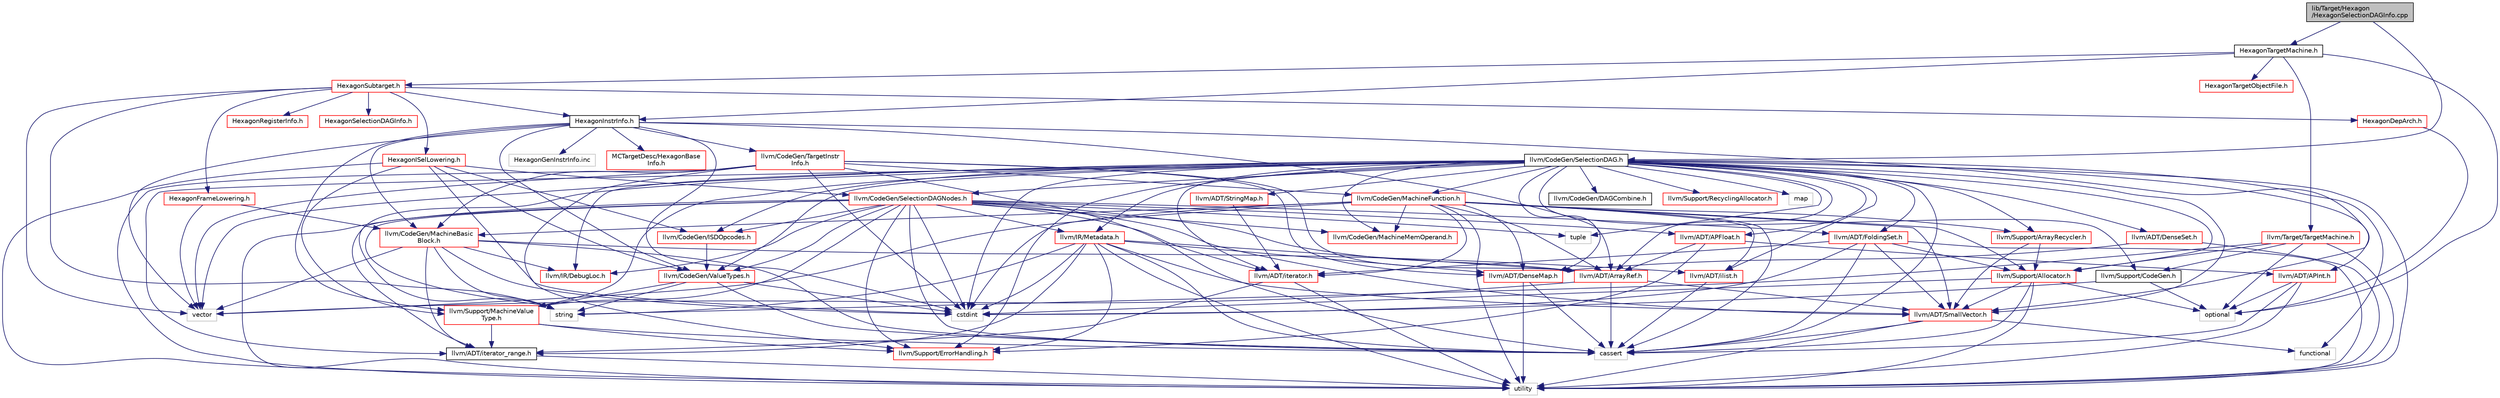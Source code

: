 digraph "lib/Target/Hexagon/HexagonSelectionDAGInfo.cpp"
{
 // LATEX_PDF_SIZE
  bgcolor="transparent";
  edge [fontname="Helvetica",fontsize="10",labelfontname="Helvetica",labelfontsize="10"];
  node [fontname="Helvetica",fontsize="10",shape=record];
  Node1 [label="lib/Target/Hexagon\l/HexagonSelectionDAGInfo.cpp",height=0.2,width=0.4,color="black", fillcolor="grey75", style="filled", fontcolor="black",tooltip=" "];
  Node1 -> Node2 [color="midnightblue",fontsize="10",style="solid",fontname="Helvetica"];
  Node2 [label="HexagonTargetMachine.h",height=0.2,width=0.4,color="black",URL="$HexagonTargetMachine_8h.html",tooltip=" "];
  Node2 -> Node3 [color="midnightblue",fontsize="10",style="solid",fontname="Helvetica"];
  Node3 [label="HexagonInstrInfo.h",height=0.2,width=0.4,color="black",URL="$HexagonInstrInfo_8h.html",tooltip=" "];
  Node3 -> Node4 [color="midnightblue",fontsize="10",style="solid",fontname="Helvetica"];
  Node4 [label="MCTargetDesc/HexagonBase\lInfo.h",height=0.2,width=0.4,color="red",URL="$HexagonBaseInfo_8h.html",tooltip=" "];
  Node3 -> Node47 [color="midnightblue",fontsize="10",style="solid",fontname="Helvetica"];
  Node47 [label="llvm/ADT/ArrayRef.h",height=0.2,width=0.4,color="red",URL="$ArrayRef_8h.html",tooltip=" "];
  Node47 -> Node53 [color="midnightblue",fontsize="10",style="solid",fontname="Helvetica"];
  Node53 [label="llvm/ADT/SmallVector.h",height=0.2,width=0.4,color="red",URL="$SmallVector_8h.html",tooltip=" "];
  Node53 -> Node10 [color="midnightblue",fontsize="10",style="solid",fontname="Helvetica"];
  Node10 [label="cassert",height=0.2,width=0.4,color="grey75",tooltip=" "];
  Node53 -> Node54 [color="midnightblue",fontsize="10",style="solid",fontname="Helvetica"];
  Node54 [label="functional",height=0.2,width=0.4,color="grey75",tooltip=" "];
  Node53 -> Node15 [color="midnightblue",fontsize="10",style="solid",fontname="Helvetica"];
  Node15 [label="utility",height=0.2,width=0.4,color="grey75",tooltip=" "];
  Node47 -> Node10 [color="midnightblue",fontsize="10",style="solid",fontname="Helvetica"];
  Node47 -> Node61 [color="midnightblue",fontsize="10",style="solid",fontname="Helvetica"];
  Node61 [label="vector",height=0.2,width=0.4,color="grey75",tooltip=" "];
  Node3 -> Node53 [color="midnightblue",fontsize="10",style="solid",fontname="Helvetica"];
  Node3 -> Node84 [color="midnightblue",fontsize="10",style="solid",fontname="Helvetica"];
  Node84 [label="llvm/CodeGen/MachineBasic\lBlock.h",height=0.2,width=0.4,color="red",URL="$MachineBasicBlock_8h.html",tooltip=" "];
  Node84 -> Node88 [color="midnightblue",fontsize="10",style="solid",fontname="Helvetica"];
  Node88 [label="llvm/ADT/ilist.h",height=0.2,width=0.4,color="red",URL="$ilist_8h.html",tooltip=" "];
  Node88 -> Node10 [color="midnightblue",fontsize="10",style="solid",fontname="Helvetica"];
  Node84 -> Node44 [color="midnightblue",fontsize="10",style="solid",fontname="Helvetica"];
  Node44 [label="llvm/ADT/iterator_range.h",height=0.2,width=0.4,color="black",URL="$iterator__range_8h.html",tooltip=" "];
  Node44 -> Node15 [color="midnightblue",fontsize="10",style="solid",fontname="Helvetica"];
  Node84 -> Node141 [color="midnightblue",fontsize="10",style="solid",fontname="Helvetica"];
  Node141 [label="llvm/IR/DebugLoc.h",height=0.2,width=0.4,color="red",URL="$DebugLoc_8h.html",tooltip=" "];
  Node84 -> Node10 [color="midnightblue",fontsize="10",style="solid",fontname="Helvetica"];
  Node84 -> Node12 [color="midnightblue",fontsize="10",style="solid",fontname="Helvetica"];
  Node12 [label="cstdint",height=0.2,width=0.4,color="grey75",tooltip=" "];
  Node84 -> Node52 [color="midnightblue",fontsize="10",style="solid",fontname="Helvetica"];
  Node52 [label="string",height=0.2,width=0.4,color="grey75",tooltip=" "];
  Node84 -> Node61 [color="midnightblue",fontsize="10",style="solid",fontname="Helvetica"];
  Node3 -> Node156 [color="midnightblue",fontsize="10",style="solid",fontname="Helvetica"];
  Node156 [label="llvm/CodeGen/TargetInstr\lInfo.h",height=0.2,width=0.4,color="red",URL="$TargetInstrInfo_8h.html",tooltip=" "];
  Node156 -> Node47 [color="midnightblue",fontsize="10",style="solid",fontname="Helvetica"];
  Node156 -> Node8 [color="midnightblue",fontsize="10",style="solid",fontname="Helvetica"];
  Node8 [label="llvm/ADT/DenseMap.h",height=0.2,width=0.4,color="red",URL="$DenseMap_8h.html",tooltip=" "];
  Node8 -> Node10 [color="midnightblue",fontsize="10",style="solid",fontname="Helvetica"];
  Node8 -> Node15 [color="midnightblue",fontsize="10",style="solid",fontname="Helvetica"];
  Node156 -> Node84 [color="midnightblue",fontsize="10",style="solid",fontname="Helvetica"];
  Node156 -> Node159 [color="midnightblue",fontsize="10",style="solid",fontname="Helvetica"];
  Node159 [label="llvm/CodeGen/MachineFunction.h",height=0.2,width=0.4,color="red",URL="$MachineFunction_8h.html",tooltip=" "];
  Node159 -> Node47 [color="midnightblue",fontsize="10",style="solid",fontname="Helvetica"];
  Node159 -> Node8 [color="midnightblue",fontsize="10",style="solid",fontname="Helvetica"];
  Node159 -> Node53 [color="midnightblue",fontsize="10",style="solid",fontname="Helvetica"];
  Node159 -> Node88 [color="midnightblue",fontsize="10",style="solid",fontname="Helvetica"];
  Node159 -> Node43 [color="midnightblue",fontsize="10",style="solid",fontname="Helvetica"];
  Node43 [label="llvm/ADT/iterator.h",height=0.2,width=0.4,color="red",URL="$iterator_8h.html",tooltip=" "];
  Node43 -> Node44 [color="midnightblue",fontsize="10",style="solid",fontname="Helvetica"];
  Node43 -> Node15 [color="midnightblue",fontsize="10",style="solid",fontname="Helvetica"];
  Node159 -> Node84 [color="midnightblue",fontsize="10",style="solid",fontname="Helvetica"];
  Node159 -> Node100 [color="midnightblue",fontsize="10",style="solid",fontname="Helvetica"];
  Node100 [label="llvm/CodeGen/MachineMemOperand.h",height=0.2,width=0.4,color="red",URL="$MachineMemOperand_8h.html",tooltip=" "];
  Node159 -> Node79 [color="midnightblue",fontsize="10",style="solid",fontname="Helvetica"];
  Node79 [label="llvm/Support/Allocator.h",height=0.2,width=0.4,color="red",URL="$Allocator_8h.html",tooltip=" "];
  Node79 -> Node53 [color="midnightblue",fontsize="10",style="solid",fontname="Helvetica"];
  Node79 -> Node10 [color="midnightblue",fontsize="10",style="solid",fontname="Helvetica"];
  Node79 -> Node12 [color="midnightblue",fontsize="10",style="solid",fontname="Helvetica"];
  Node79 -> Node51 [color="midnightblue",fontsize="10",style="solid",fontname="Helvetica"];
  Node51 [label="optional",height=0.2,width=0.4,color="grey75",tooltip=" "];
  Node79 -> Node15 [color="midnightblue",fontsize="10",style="solid",fontname="Helvetica"];
  Node159 -> Node151 [color="midnightblue",fontsize="10",style="solid",fontname="Helvetica"];
  Node151 [label="llvm/Support/ArrayRecycler.h",height=0.2,width=0.4,color="red",URL="$ArrayRecycler_8h.html",tooltip=" "];
  Node151 -> Node53 [color="midnightblue",fontsize="10",style="solid",fontname="Helvetica"];
  Node151 -> Node79 [color="midnightblue",fontsize="10",style="solid",fontname="Helvetica"];
  Node159 -> Node10 [color="midnightblue",fontsize="10",style="solid",fontname="Helvetica"];
  Node159 -> Node12 [color="midnightblue",fontsize="10",style="solid",fontname="Helvetica"];
  Node159 -> Node15 [color="midnightblue",fontsize="10",style="solid",fontname="Helvetica"];
  Node159 -> Node61 [color="midnightblue",fontsize="10",style="solid",fontname="Helvetica"];
  Node156 -> Node29 [color="midnightblue",fontsize="10",style="solid",fontname="Helvetica"];
  Node29 [label="llvm/Support/ErrorHandling.h",height=0.2,width=0.4,color="red",URL="$Support_2ErrorHandling_8h.html",tooltip=" "];
  Node156 -> Node10 [color="midnightblue",fontsize="10",style="solid",fontname="Helvetica"];
  Node156 -> Node12 [color="midnightblue",fontsize="10",style="solid",fontname="Helvetica"];
  Node156 -> Node15 [color="midnightblue",fontsize="10",style="solid",fontname="Helvetica"];
  Node156 -> Node61 [color="midnightblue",fontsize="10",style="solid",fontname="Helvetica"];
  Node3 -> Node230 [color="midnightblue",fontsize="10",style="solid",fontname="Helvetica"];
  Node230 [label="llvm/CodeGen/ValueTypes.h",height=0.2,width=0.4,color="red",URL="$ValueTypes_8h.html",tooltip=" "];
  Node230 -> Node133 [color="midnightblue",fontsize="10",style="solid",fontname="Helvetica"];
  Node133 [label="llvm/Support/MachineValue\lType.h",height=0.2,width=0.4,color="red",URL="$MachineValueType_8h.html",tooltip=" "];
  Node133 -> Node44 [color="midnightblue",fontsize="10",style="solid",fontname="Helvetica"];
  Node133 -> Node29 [color="midnightblue",fontsize="10",style="solid",fontname="Helvetica"];
  Node133 -> Node10 [color="midnightblue",fontsize="10",style="solid",fontname="Helvetica"];
  Node230 -> Node10 [color="midnightblue",fontsize="10",style="solid",fontname="Helvetica"];
  Node230 -> Node12 [color="midnightblue",fontsize="10",style="solid",fontname="Helvetica"];
  Node230 -> Node52 [color="midnightblue",fontsize="10",style="solid",fontname="Helvetica"];
  Node3 -> Node133 [color="midnightblue",fontsize="10",style="solid",fontname="Helvetica"];
  Node3 -> Node12 [color="midnightblue",fontsize="10",style="solid",fontname="Helvetica"];
  Node3 -> Node61 [color="midnightblue",fontsize="10",style="solid",fontname="Helvetica"];
  Node3 -> Node82 [color="midnightblue",fontsize="10",style="solid",fontname="Helvetica"];
  Node82 [label="HexagonGenInstrInfo.inc",height=0.2,width=0.4,color="grey75",tooltip=" "];
  Node2 -> Node231 [color="midnightblue",fontsize="10",style="solid",fontname="Helvetica"];
  Node231 [label="HexagonSubtarget.h",height=0.2,width=0.4,color="red",URL="$HexagonSubtarget_8h.html",tooltip=" "];
  Node231 -> Node232 [color="midnightblue",fontsize="10",style="solid",fontname="Helvetica"];
  Node232 [label="HexagonDepArch.h",height=0.2,width=0.4,color="red",URL="$HexagonDepArch_8h.html",tooltip=" "];
  Node232 -> Node51 [color="midnightblue",fontsize="10",style="solid",fontname="Helvetica"];
  Node231 -> Node233 [color="midnightblue",fontsize="10",style="solid",fontname="Helvetica"];
  Node233 [label="HexagonFrameLowering.h",height=0.2,width=0.4,color="red",URL="$HexagonFrameLowering_8h.html",tooltip=" "];
  Node233 -> Node84 [color="midnightblue",fontsize="10",style="solid",fontname="Helvetica"];
  Node233 -> Node61 [color="midnightblue",fontsize="10",style="solid",fontname="Helvetica"];
  Node231 -> Node238 [color="midnightblue",fontsize="10",style="solid",fontname="Helvetica"];
  Node238 [label="HexagonISelLowering.h",height=0.2,width=0.4,color="red",URL="$HexagonISelLowering_8h.html",tooltip=" "];
  Node238 -> Node239 [color="midnightblue",fontsize="10",style="solid",fontname="Helvetica"];
  Node239 [label="llvm/CodeGen/ISDOpcodes.h",height=0.2,width=0.4,color="red",URL="$ISDOpcodes_8h.html",tooltip=" "];
  Node239 -> Node230 [color="midnightblue",fontsize="10",style="solid",fontname="Helvetica"];
  Node238 -> Node241 [color="midnightblue",fontsize="10",style="solid",fontname="Helvetica"];
  Node241 [label="llvm/CodeGen/SelectionDAGNodes.h",height=0.2,width=0.4,color="red",URL="$SelectionDAGNodes_8h.html",tooltip=" "];
  Node241 -> Node171 [color="midnightblue",fontsize="10",style="solid",fontname="Helvetica"];
  Node171 [label="llvm/ADT/APFloat.h",height=0.2,width=0.4,color="red",URL="$APFloat_8h.html",tooltip=" "];
  Node171 -> Node172 [color="midnightblue",fontsize="10",style="solid",fontname="Helvetica"];
  Node172 [label="llvm/ADT/APInt.h",height=0.2,width=0.4,color="red",URL="$APInt_8h.html",tooltip=" "];
  Node172 -> Node10 [color="midnightblue",fontsize="10",style="solid",fontname="Helvetica"];
  Node172 -> Node51 [color="midnightblue",fontsize="10",style="solid",fontname="Helvetica"];
  Node172 -> Node15 [color="midnightblue",fontsize="10",style="solid",fontname="Helvetica"];
  Node171 -> Node47 [color="midnightblue",fontsize="10",style="solid",fontname="Helvetica"];
  Node171 -> Node29 [color="midnightblue",fontsize="10",style="solid",fontname="Helvetica"];
  Node241 -> Node47 [color="midnightblue",fontsize="10",style="solid",fontname="Helvetica"];
  Node241 -> Node242 [color="midnightblue",fontsize="10",style="solid",fontname="Helvetica"];
  Node242 [label="llvm/ADT/FoldingSet.h",height=0.2,width=0.4,color="red",URL="$FoldingSet_8h.html",tooltip=" "];
  Node242 -> Node53 [color="midnightblue",fontsize="10",style="solid",fontname="Helvetica"];
  Node242 -> Node43 [color="midnightblue",fontsize="10",style="solid",fontname="Helvetica"];
  Node242 -> Node79 [color="midnightblue",fontsize="10",style="solid",fontname="Helvetica"];
  Node242 -> Node10 [color="midnightblue",fontsize="10",style="solid",fontname="Helvetica"];
  Node242 -> Node12 [color="midnightblue",fontsize="10",style="solid",fontname="Helvetica"];
  Node242 -> Node15 [color="midnightblue",fontsize="10",style="solid",fontname="Helvetica"];
  Node241 -> Node53 [color="midnightblue",fontsize="10",style="solid",fontname="Helvetica"];
  Node241 -> Node43 [color="midnightblue",fontsize="10",style="solid",fontname="Helvetica"];
  Node241 -> Node44 [color="midnightblue",fontsize="10",style="solid",fontname="Helvetica"];
  Node241 -> Node239 [color="midnightblue",fontsize="10",style="solid",fontname="Helvetica"];
  Node241 -> Node100 [color="midnightblue",fontsize="10",style="solid",fontname="Helvetica"];
  Node241 -> Node230 [color="midnightblue",fontsize="10",style="solid",fontname="Helvetica"];
  Node241 -> Node141 [color="midnightblue",fontsize="10",style="solid",fontname="Helvetica"];
  Node241 -> Node107 [color="midnightblue",fontsize="10",style="solid",fontname="Helvetica"];
  Node107 [label="llvm/IR/Metadata.h",height=0.2,width=0.4,color="red",URL="$Metadata_8h.html",tooltip=" "];
  Node107 -> Node47 [color="midnightblue",fontsize="10",style="solid",fontname="Helvetica"];
  Node107 -> Node8 [color="midnightblue",fontsize="10",style="solid",fontname="Helvetica"];
  Node107 -> Node53 [color="midnightblue",fontsize="10",style="solid",fontname="Helvetica"];
  Node107 -> Node44 [color="midnightblue",fontsize="10",style="solid",fontname="Helvetica"];
  Node107 -> Node29 [color="midnightblue",fontsize="10",style="solid",fontname="Helvetica"];
  Node107 -> Node10 [color="midnightblue",fontsize="10",style="solid",fontname="Helvetica"];
  Node107 -> Node12 [color="midnightblue",fontsize="10",style="solid",fontname="Helvetica"];
  Node107 -> Node52 [color="midnightblue",fontsize="10",style="solid",fontname="Helvetica"];
  Node107 -> Node15 [color="midnightblue",fontsize="10",style="solid",fontname="Helvetica"];
  Node241 -> Node29 [color="midnightblue",fontsize="10",style="solid",fontname="Helvetica"];
  Node241 -> Node133 [color="midnightblue",fontsize="10",style="solid",fontname="Helvetica"];
  Node241 -> Node10 [color="midnightblue",fontsize="10",style="solid",fontname="Helvetica"];
  Node241 -> Node12 [color="midnightblue",fontsize="10",style="solid",fontname="Helvetica"];
  Node241 -> Node52 [color="midnightblue",fontsize="10",style="solid",fontname="Helvetica"];
  Node241 -> Node13 [color="midnightblue",fontsize="10",style="solid",fontname="Helvetica"];
  Node13 [label="tuple",height=0.2,width=0.4,color="grey75",tooltip=" "];
  Node241 -> Node15 [color="midnightblue",fontsize="10",style="solid",fontname="Helvetica"];
  Node238 -> Node230 [color="midnightblue",fontsize="10",style="solid",fontname="Helvetica"];
  Node238 -> Node133 [color="midnightblue",fontsize="10",style="solid",fontname="Helvetica"];
  Node238 -> Node12 [color="midnightblue",fontsize="10",style="solid",fontname="Helvetica"];
  Node238 -> Node15 [color="midnightblue",fontsize="10",style="solid",fontname="Helvetica"];
  Node231 -> Node3 [color="midnightblue",fontsize="10",style="solid",fontname="Helvetica"];
  Node231 -> Node278 [color="midnightblue",fontsize="10",style="solid",fontname="Helvetica"];
  Node278 [label="HexagonRegisterInfo.h",height=0.2,width=0.4,color="red",URL="$HexagonRegisterInfo_8h.html",tooltip=" "];
  Node231 -> Node279 [color="midnightblue",fontsize="10",style="solid",fontname="Helvetica"];
  Node279 [label="HexagonSelectionDAGInfo.h",height=0.2,width=0.4,color="red",URL="$HexagonSelectionDAGInfo_8h.html",tooltip=" "];
  Node231 -> Node52 [color="midnightblue",fontsize="10",style="solid",fontname="Helvetica"];
  Node231 -> Node61 [color="midnightblue",fontsize="10",style="solid",fontname="Helvetica"];
  Node2 -> Node282 [color="midnightblue",fontsize="10",style="solid",fontname="Helvetica"];
  Node282 [label="HexagonTargetObjectFile.h",height=0.2,width=0.4,color="red",URL="$HexagonTargetObjectFile_8h.html",tooltip=" "];
  Node2 -> Node293 [color="midnightblue",fontsize="10",style="solid",fontname="Helvetica"];
  Node293 [label="llvm/Target/TargetMachine.h",height=0.2,width=0.4,color="red",URL="$Target_2TargetMachine_8h.html",tooltip=" "];
  Node293 -> Node79 [color="midnightblue",fontsize="10",style="solid",fontname="Helvetica"];
  Node293 -> Node178 [color="midnightblue",fontsize="10",style="solid",fontname="Helvetica"];
  Node178 [label="llvm/Support/CodeGen.h",height=0.2,width=0.4,color="black",URL="$CodeGen_8h.html",tooltip=" "];
  Node178 -> Node12 [color="midnightblue",fontsize="10",style="solid",fontname="Helvetica"];
  Node178 -> Node51 [color="midnightblue",fontsize="10",style="solid",fontname="Helvetica"];
  Node293 -> Node51 [color="midnightblue",fontsize="10",style="solid",fontname="Helvetica"];
  Node293 -> Node52 [color="midnightblue",fontsize="10",style="solid",fontname="Helvetica"];
  Node293 -> Node15 [color="midnightblue",fontsize="10",style="solid",fontname="Helvetica"];
  Node2 -> Node51 [color="midnightblue",fontsize="10",style="solid",fontname="Helvetica"];
  Node1 -> Node275 [color="midnightblue",fontsize="10",style="solid",fontname="Helvetica"];
  Node275 [label="llvm/CodeGen/SelectionDAG.h",height=0.2,width=0.4,color="black",URL="$SelectionDAG_8h.html",tooltip=" "];
  Node275 -> Node171 [color="midnightblue",fontsize="10",style="solid",fontname="Helvetica"];
  Node275 -> Node172 [color="midnightblue",fontsize="10",style="solid",fontname="Helvetica"];
  Node275 -> Node47 [color="midnightblue",fontsize="10",style="solid",fontname="Helvetica"];
  Node275 -> Node8 [color="midnightblue",fontsize="10",style="solid",fontname="Helvetica"];
  Node275 -> Node78 [color="midnightblue",fontsize="10",style="solid",fontname="Helvetica"];
  Node78 [label="llvm/ADT/DenseSet.h",height=0.2,width=0.4,color="red",URL="$DenseSet_8h.html",tooltip=" "];
  Node78 -> Node8 [color="midnightblue",fontsize="10",style="solid",fontname="Helvetica"];
  Node78 -> Node15 [color="midnightblue",fontsize="10",style="solid",fontname="Helvetica"];
  Node275 -> Node242 [color="midnightblue",fontsize="10",style="solid",fontname="Helvetica"];
  Node275 -> Node53 [color="midnightblue",fontsize="10",style="solid",fontname="Helvetica"];
  Node275 -> Node71 [color="midnightblue",fontsize="10",style="solid",fontname="Helvetica"];
  Node71 [label="llvm/ADT/StringMap.h",height=0.2,width=0.4,color="red",URL="$ADT_2StringMap_8h.html",tooltip=" "];
  Node71 -> Node43 [color="midnightblue",fontsize="10",style="solid",fontname="Helvetica"];
  Node275 -> Node88 [color="midnightblue",fontsize="10",style="solid",fontname="Helvetica"];
  Node275 -> Node43 [color="midnightblue",fontsize="10",style="solid",fontname="Helvetica"];
  Node275 -> Node44 [color="midnightblue",fontsize="10",style="solid",fontname="Helvetica"];
  Node275 -> Node271 [color="midnightblue",fontsize="10",style="solid",fontname="Helvetica"];
  Node271 [label="llvm/CodeGen/DAGCombine.h",height=0.2,width=0.4,color="black",URL="$DAGCombine_8h.html",tooltip=" "];
  Node275 -> Node239 [color="midnightblue",fontsize="10",style="solid",fontname="Helvetica"];
  Node275 -> Node159 [color="midnightblue",fontsize="10",style="solid",fontname="Helvetica"];
  Node275 -> Node100 [color="midnightblue",fontsize="10",style="solid",fontname="Helvetica"];
  Node275 -> Node241 [color="midnightblue",fontsize="10",style="solid",fontname="Helvetica"];
  Node275 -> Node230 [color="midnightblue",fontsize="10",style="solid",fontname="Helvetica"];
  Node275 -> Node141 [color="midnightblue",fontsize="10",style="solid",fontname="Helvetica"];
  Node275 -> Node107 [color="midnightblue",fontsize="10",style="solid",fontname="Helvetica"];
  Node275 -> Node79 [color="midnightblue",fontsize="10",style="solid",fontname="Helvetica"];
  Node275 -> Node151 [color="midnightblue",fontsize="10",style="solid",fontname="Helvetica"];
  Node275 -> Node178 [color="midnightblue",fontsize="10",style="solid",fontname="Helvetica"];
  Node275 -> Node29 [color="midnightblue",fontsize="10",style="solid",fontname="Helvetica"];
  Node275 -> Node133 [color="midnightblue",fontsize="10",style="solid",fontname="Helvetica"];
  Node275 -> Node276 [color="midnightblue",fontsize="10",style="solid",fontname="Helvetica"];
  Node276 [label="llvm/Support/RecyclingAllocator.h",height=0.2,width=0.4,color="red",URL="$RecyclingAllocator_8h.html",tooltip=" "];
  Node275 -> Node10 [color="midnightblue",fontsize="10",style="solid",fontname="Helvetica"];
  Node275 -> Node12 [color="midnightblue",fontsize="10",style="solid",fontname="Helvetica"];
  Node275 -> Node54 [color="midnightblue",fontsize="10",style="solid",fontname="Helvetica"];
  Node275 -> Node126 [color="midnightblue",fontsize="10",style="solid",fontname="Helvetica"];
  Node126 [label="map",height=0.2,width=0.4,color="grey75",tooltip=" "];
  Node275 -> Node52 [color="midnightblue",fontsize="10",style="solid",fontname="Helvetica"];
  Node275 -> Node13 [color="midnightblue",fontsize="10",style="solid",fontname="Helvetica"];
  Node275 -> Node15 [color="midnightblue",fontsize="10",style="solid",fontname="Helvetica"];
  Node275 -> Node61 [color="midnightblue",fontsize="10",style="solid",fontname="Helvetica"];
}
